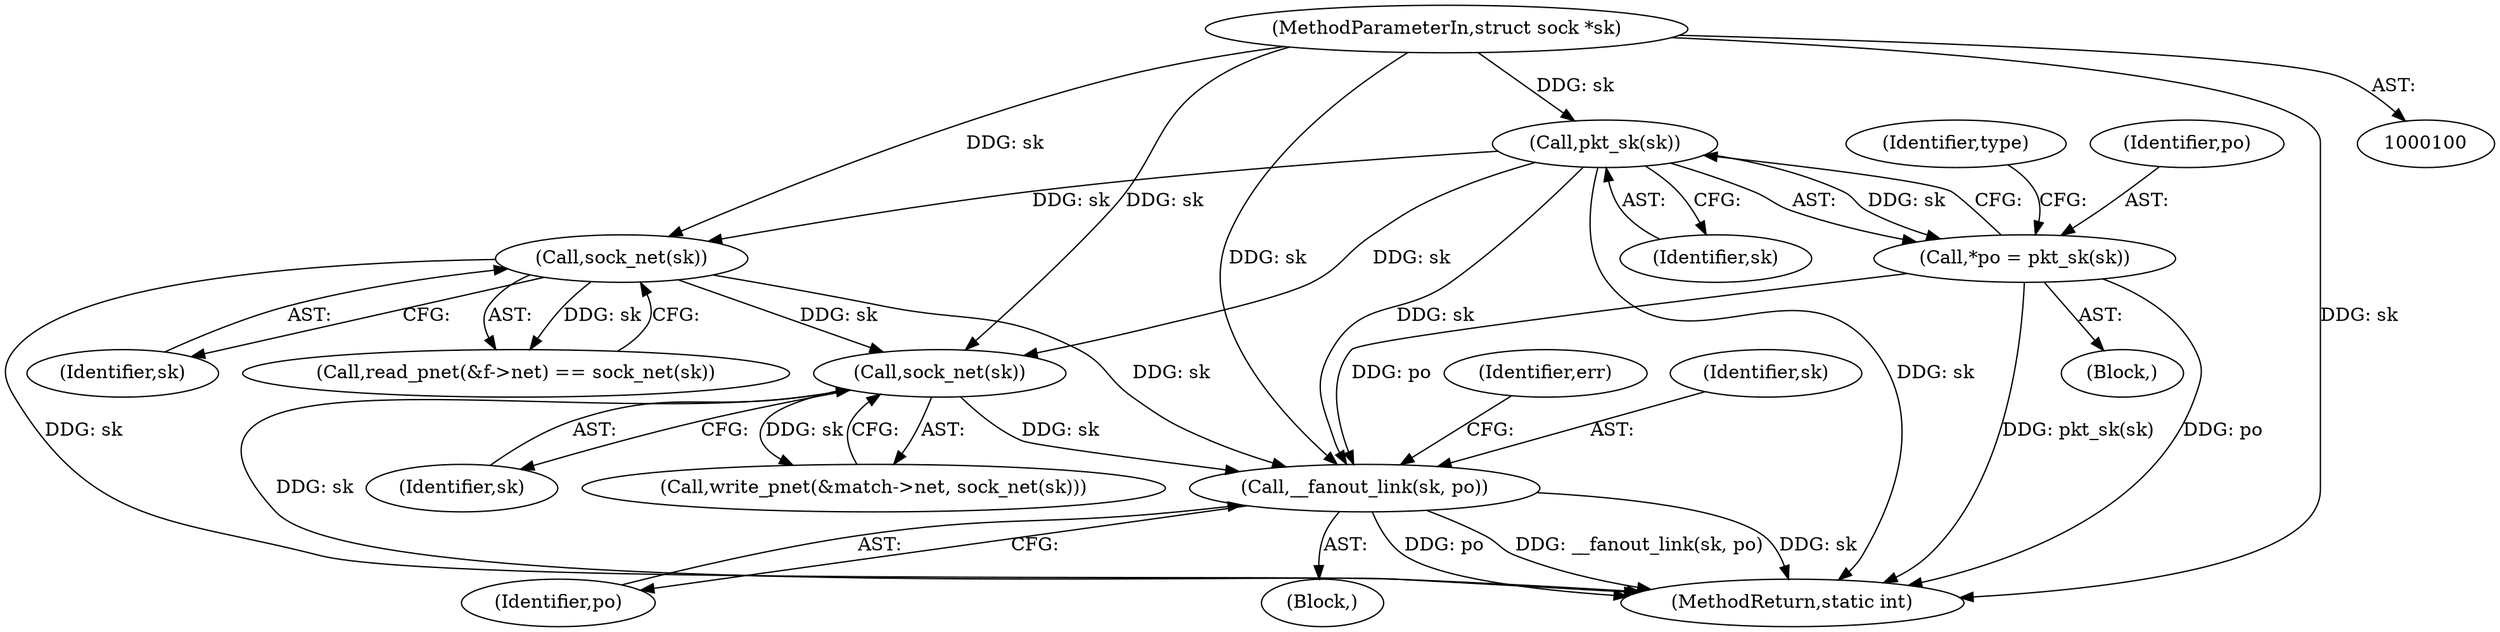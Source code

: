 digraph "0_linux_d199fab63c11998a602205f7ee7ff7c05c97164b@pointer" {
"1000432" [label="(Call,__fanout_link(sk, po))"];
"1000235" [label="(Call,sock_net(sk))"];
"1000108" [label="(Call,pkt_sk(sk))"];
"1000101" [label="(MethodParameterIn,struct sock *sk)"];
"1000279" [label="(Call,sock_net(sk))"];
"1000106" [label="(Call,*po = pkt_sk(sk))"];
"1000434" [label="(Identifier,po)"];
"1000236" [label="(Identifier,sk)"];
"1000456" [label="(MethodReturn,static int)"];
"1000114" [label="(Identifier,type)"];
"1000106" [label="(Call,*po = pkt_sk(sk))"];
"1000101" [label="(MethodParameterIn,struct sock *sk)"];
"1000432" [label="(Call,__fanout_link(sk, po))"];
"1000104" [label="(Block,)"];
"1000274" [label="(Call,write_pnet(&match->net, sock_net(sk)))"];
"1000280" [label="(Identifier,sk)"];
"1000108" [label="(Call,pkt_sk(sk))"];
"1000107" [label="(Identifier,po)"];
"1000436" [label="(Identifier,err)"];
"1000433" [label="(Identifier,sk)"];
"1000279" [label="(Call,sock_net(sk))"];
"1000416" [label="(Block,)"];
"1000229" [label="(Call,read_pnet(&f->net) == sock_net(sk))"];
"1000109" [label="(Identifier,sk)"];
"1000235" [label="(Call,sock_net(sk))"];
"1000432" -> "1000416"  [label="AST: "];
"1000432" -> "1000434"  [label="CFG: "];
"1000433" -> "1000432"  [label="AST: "];
"1000434" -> "1000432"  [label="AST: "];
"1000436" -> "1000432"  [label="CFG: "];
"1000432" -> "1000456"  [label="DDG: po"];
"1000432" -> "1000456"  [label="DDG: __fanout_link(sk, po)"];
"1000432" -> "1000456"  [label="DDG: sk"];
"1000235" -> "1000432"  [label="DDG: sk"];
"1000279" -> "1000432"  [label="DDG: sk"];
"1000108" -> "1000432"  [label="DDG: sk"];
"1000101" -> "1000432"  [label="DDG: sk"];
"1000106" -> "1000432"  [label="DDG: po"];
"1000235" -> "1000229"  [label="AST: "];
"1000235" -> "1000236"  [label="CFG: "];
"1000236" -> "1000235"  [label="AST: "];
"1000229" -> "1000235"  [label="CFG: "];
"1000235" -> "1000456"  [label="DDG: sk"];
"1000235" -> "1000229"  [label="DDG: sk"];
"1000108" -> "1000235"  [label="DDG: sk"];
"1000101" -> "1000235"  [label="DDG: sk"];
"1000235" -> "1000279"  [label="DDG: sk"];
"1000108" -> "1000106"  [label="AST: "];
"1000108" -> "1000109"  [label="CFG: "];
"1000109" -> "1000108"  [label="AST: "];
"1000106" -> "1000108"  [label="CFG: "];
"1000108" -> "1000456"  [label="DDG: sk"];
"1000108" -> "1000106"  [label="DDG: sk"];
"1000101" -> "1000108"  [label="DDG: sk"];
"1000108" -> "1000279"  [label="DDG: sk"];
"1000101" -> "1000100"  [label="AST: "];
"1000101" -> "1000456"  [label="DDG: sk"];
"1000101" -> "1000279"  [label="DDG: sk"];
"1000279" -> "1000274"  [label="AST: "];
"1000279" -> "1000280"  [label="CFG: "];
"1000280" -> "1000279"  [label="AST: "];
"1000274" -> "1000279"  [label="CFG: "];
"1000279" -> "1000456"  [label="DDG: sk"];
"1000279" -> "1000274"  [label="DDG: sk"];
"1000106" -> "1000104"  [label="AST: "];
"1000107" -> "1000106"  [label="AST: "];
"1000114" -> "1000106"  [label="CFG: "];
"1000106" -> "1000456"  [label="DDG: pkt_sk(sk)"];
"1000106" -> "1000456"  [label="DDG: po"];
}

